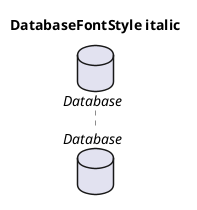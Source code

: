 @startuml
'!include ../../../plantuml-styles/plantuml-ae-skinparam-ex.iuml

skinparam DatabaseFontStyle italic

title DatabaseFontStyle italic

database Database 
@enduml